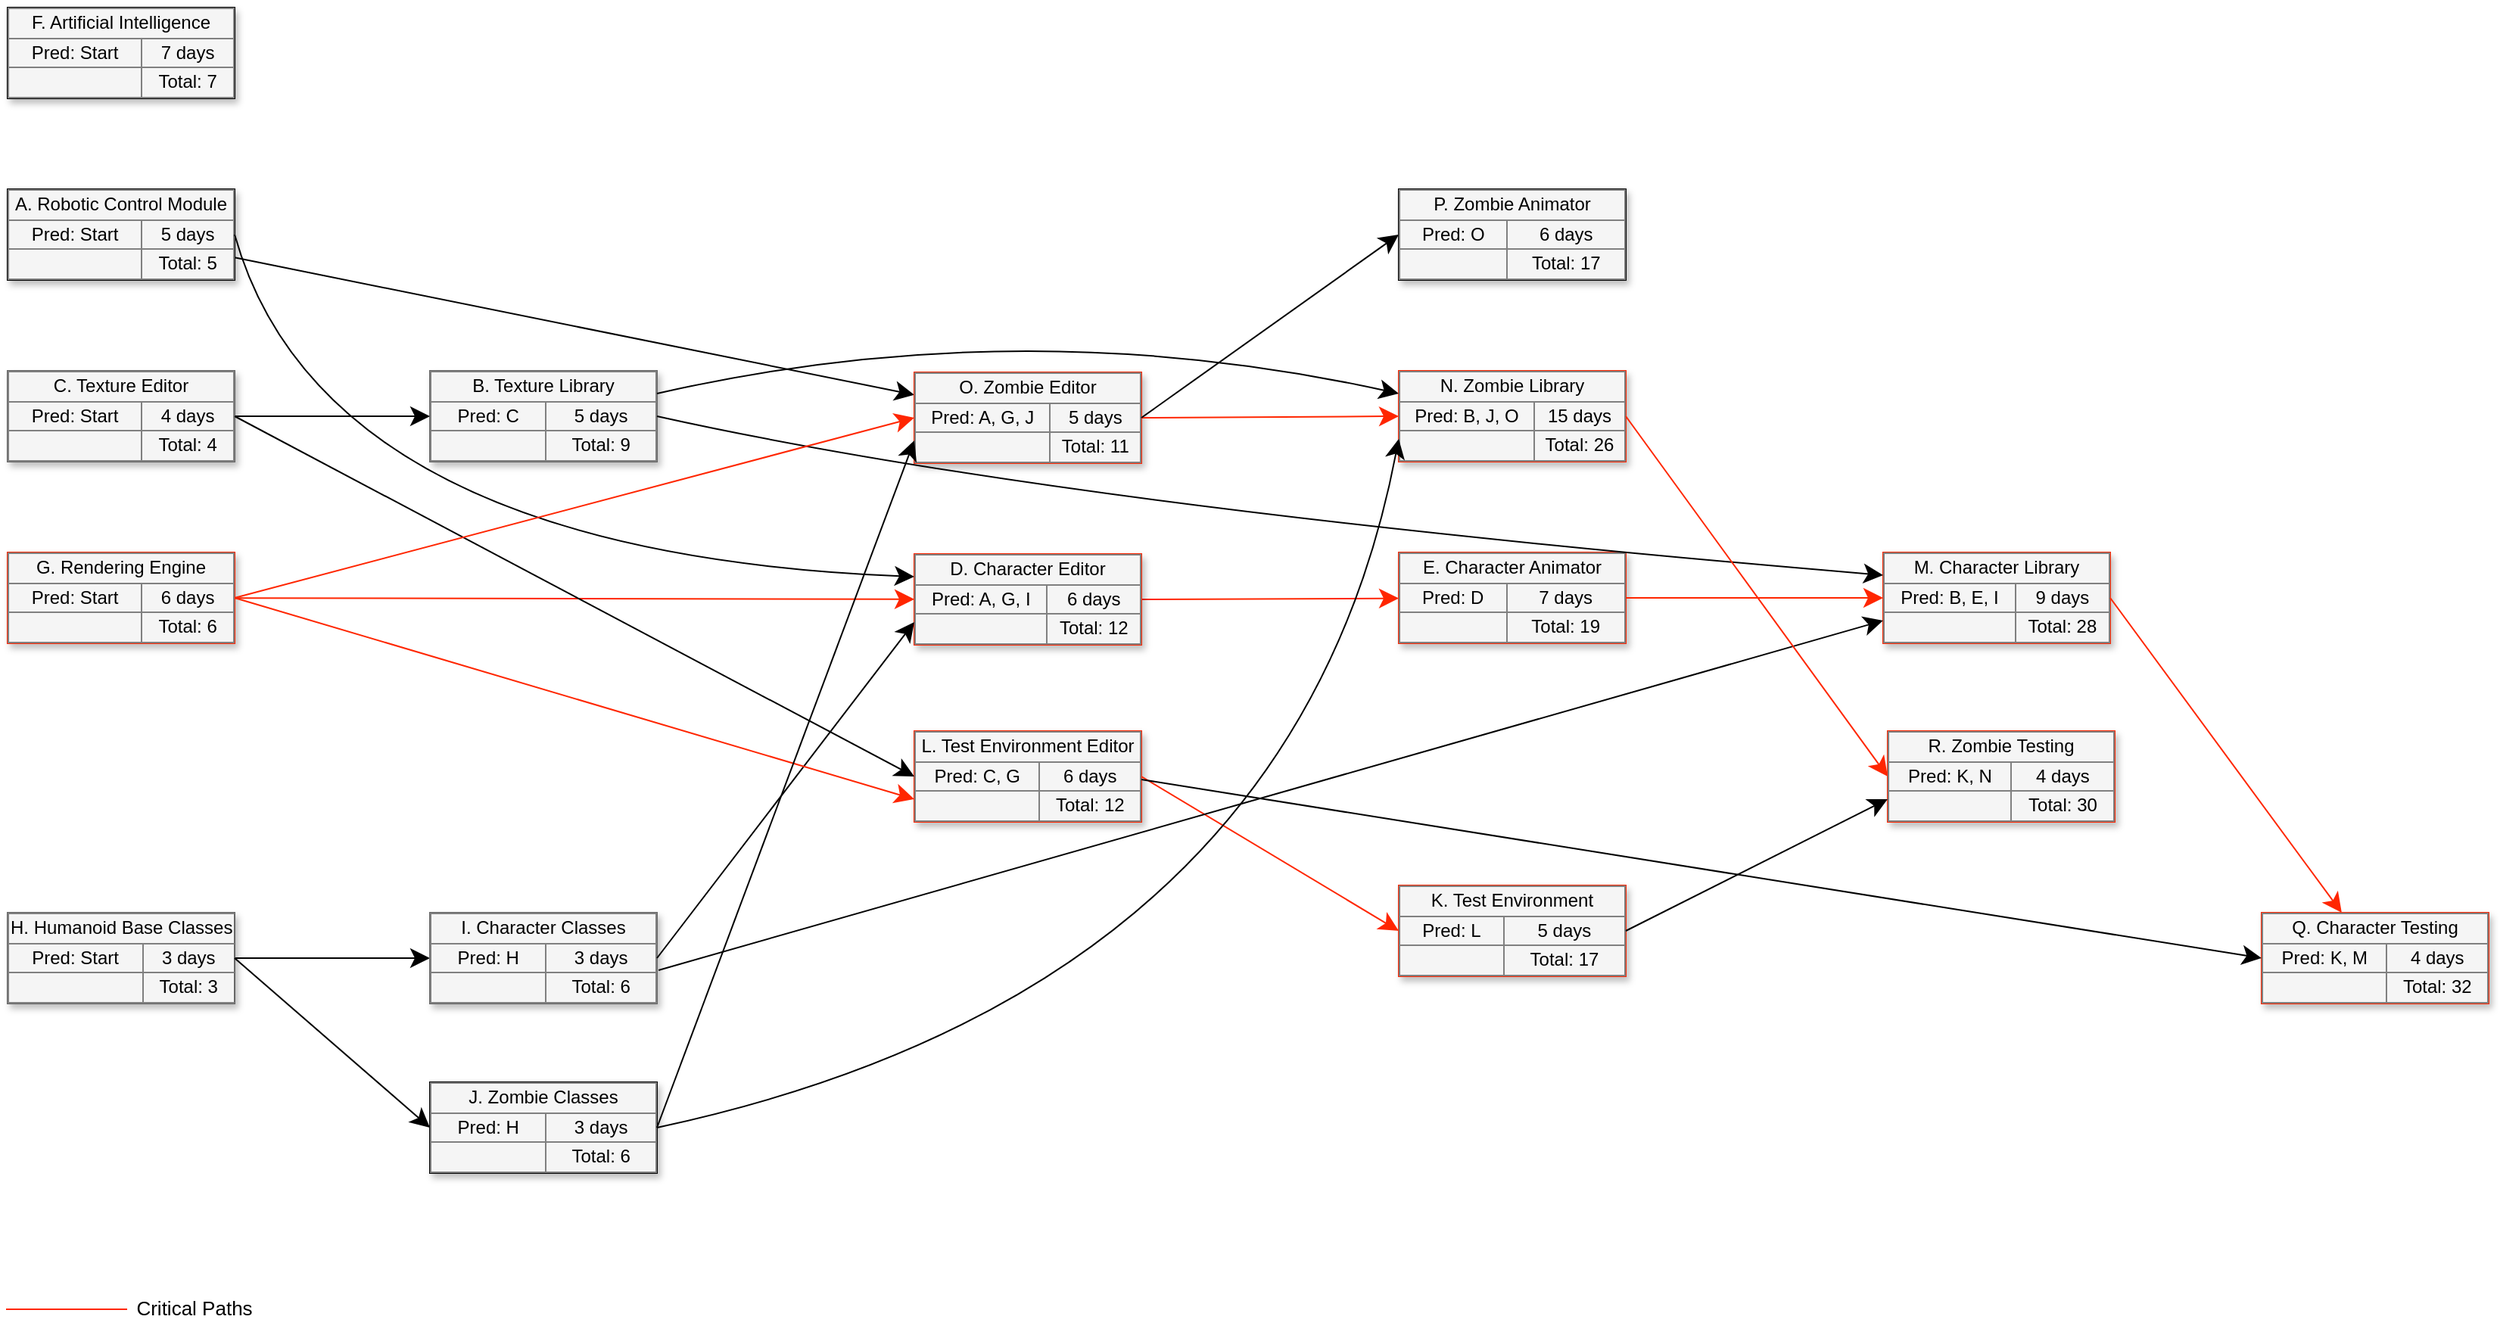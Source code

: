 <mxfile version="26.2.9">
  <diagram name="Page-1" id="9c096ad6-e400-ecc8-3e38-643d2caac077">
    <mxGraphModel dx="1468" dy="1108" grid="1" gridSize="10" guides="1" tooltips="1" connect="1" arrows="1" fold="1" page="1" pageScale="1.5" pageWidth="1169" pageHeight="826" background="none" math="0" shadow="0">
      <root>
        <mxCell id="0" style=";html=1;" />
        <mxCell id="1" style=";html=1;" parent="0" />
        <mxCell id="3cfceab9cabfe5b9-26" style="edgeStyle=none;curved=1;html=1;startSize=10;endArrow=classic;endFill=1;endSize=10;strokeColor=light-dark(#000000, #ff9090);strokeWidth=1;fontSize=12;" parent="1" source="30e23a8a0b95c500-1" target="3cfceab9cabfe5b9-10" edge="1">
          <mxGeometry relative="1" as="geometry" />
        </mxCell>
        <mxCell id="30e23a8a0b95c500-1" value="&lt;table border=&quot;1&quot; width=&quot;100%&quot; style=&quot;width: 100% ; height: 100% ; border-collapse: collapse&quot;&gt;&lt;tbody&gt;&lt;tr&gt;&lt;td colspan=&quot;2&quot; align=&quot;center&quot;&gt;A. Robotic Control Module&lt;/td&gt;&lt;/tr&gt;&lt;tr&gt;&lt;td align=&quot;center&quot;&gt;Pred: Start&lt;/td&gt;&lt;td align=&quot;center&quot;&gt;&lt;font style=&quot;font-size: 12px;&quot;&gt;5 days&lt;/font&gt;&lt;/td&gt;&lt;/tr&gt;&lt;tr&gt;&lt;td align=&quot;center&quot;&gt;&lt;/td&gt;&lt;td align=&quot;center&quot;&gt;Total: 5&lt;/td&gt;&lt;/tr&gt;&lt;/tbody&gt;&lt;/table&gt;" style="text;html=1;strokeColor=light-dark(#000000, #ff9090);fillColor=#f5f5f5;overflow=fill;rounded=0;shadow=1;fontSize=12;align=center;" parent="1" vertex="1">
          <mxGeometry x="41" y="440" width="150" height="60" as="geometry" />
        </mxCell>
        <mxCell id="3cfceab9cabfe5b9-2" value="&lt;table border=&quot;1&quot; width=&quot;100%&quot; style=&quot;width: 100% ; height: 100% ; border-collapse: collapse&quot;&gt;&lt;tbody&gt;&lt;tr&gt;&lt;td colspan=&quot;2&quot; align=&quot;center&quot;&gt;&lt;font style=&quot;font-size: 12px&quot;&gt;K. Test Environment&lt;/font&gt;&lt;/td&gt;&lt;/tr&gt;&lt;tr&gt;&lt;td align=&quot;center&quot;&gt;Pred: L&lt;/td&gt;&lt;td align=&quot;center&quot;&gt;&lt;font style=&quot;font-size: 12px&quot;&gt;5 days&lt;/font&gt;&lt;/td&gt;&lt;/tr&gt;&lt;tr&gt;&lt;td align=&quot;center&quot;&gt;&lt;/td&gt;&lt;td align=&quot;center&quot;&gt;Total: 17&lt;/td&gt;&lt;/tr&gt;&lt;/tbody&gt;&lt;/table&gt;" style="text;html=1;strokeColor=light-dark(#ff2600, #ff9090);fillColor=#f5f5f5;overflow=fill;rounded=0;shadow=1;fontSize=12;align=center;" parent="1" vertex="1">
          <mxGeometry x="960" y="900" width="150" height="60" as="geometry" />
        </mxCell>
        <mxCell id="3cfceab9cabfe5b9-3" value="&lt;table border=&quot;1&quot; width=&quot;100%&quot; style=&quot;width: 100% ; height: 100% ; border-collapse: collapse&quot;&gt;&lt;tbody&gt;&lt;tr&gt;&lt;td colspan=&quot;2&quot; align=&quot;center&quot;&gt;&lt;font style=&quot;font-size: 12px&quot;&gt;M. Character Library&lt;/font&gt;&lt;/td&gt;&lt;/tr&gt;&lt;tr&gt;&lt;td align=&quot;center&quot;&gt;Pred: B, E, I&lt;/td&gt;&lt;td align=&quot;center&quot;&gt;&lt;font style=&quot;font-size: 12px&quot;&gt;9 days&lt;/font&gt;&lt;/td&gt;&lt;/tr&gt;&lt;tr&gt;&lt;td align=&quot;center&quot;&gt;&lt;/td&gt;&lt;td align=&quot;center&quot;&gt;Total: 28&lt;/td&gt;&lt;/tr&gt;&lt;/tbody&gt;&lt;/table&gt;" style="text;html=1;strokeColor=light-dark(#ff2600, #ff9090);fillColor=#f5f5f5;overflow=fill;rounded=0;shadow=1;fontSize=12;align=center;" parent="1" vertex="1">
          <mxGeometry x="1280" y="680" width="150" height="60" as="geometry" />
        </mxCell>
        <mxCell id="3cfceab9cabfe5b9-4" value="&lt;table border=&quot;1&quot; width=&quot;100%&quot; style=&quot;width: 100% ; height: 100% ; border-collapse: collapse&quot;&gt;&lt;tbody&gt;&lt;tr&gt;&lt;td colspan=&quot;2&quot; align=&quot;center&quot;&gt;Q. Character Testing&lt;/td&gt;&lt;/tr&gt;&lt;tr&gt;&lt;td align=&quot;center&quot;&gt;Pred: K, M&lt;/td&gt;&lt;td align=&quot;center&quot;&gt;&lt;font style=&quot;font-size: 12px&quot;&gt;4 days&lt;/font&gt;&lt;/td&gt;&lt;/tr&gt;&lt;tr&gt;&lt;td align=&quot;center&quot;&gt;&lt;/td&gt;&lt;td align=&quot;center&quot;&gt;Total: 32&lt;br&gt;&lt;/td&gt;&lt;/tr&gt;&lt;/tbody&gt;&lt;/table&gt;" style="text;html=1;strokeColor=light-dark(#ff2600, #ff9090);fillColor=#f5f5f5;overflow=fill;rounded=0;shadow=1;fontSize=12;align=center;" parent="1" vertex="1">
          <mxGeometry x="1530" y="918" width="150" height="60" as="geometry" />
        </mxCell>
        <mxCell id="3cfceab9cabfe5b9-33" style="edgeStyle=none;curved=1;html=1;startSize=10;endArrow=classic;endFill=1;endSize=10;strokeColor=light-dark(#ff2600, #ff9090);strokeWidth=1;fontSize=12;exitX=1;exitY=0.5;exitDx=0;exitDy=0;" parent="1" source="3cfceab9cabfe5b9-3" target="3cfceab9cabfe5b9-4" edge="1">
          <mxGeometry relative="1" as="geometry" />
        </mxCell>
        <mxCell id="3cfceab9cabfe5b9-6" value="&lt;table border=&quot;1&quot; width=&quot;100%&quot; style=&quot;width: 100% ; height: 100% ; border-collapse: collapse&quot;&gt;&lt;tbody&gt;&lt;tr&gt;&lt;td colspan=&quot;2&quot; align=&quot;center&quot;&gt;&lt;font style=&quot;font-size: 12px&quot;&gt;N. Zombie Library&lt;/font&gt;&lt;/td&gt;&lt;/tr&gt;&lt;tr&gt;&lt;td align=&quot;center&quot;&gt;Pred: B, J, O&lt;/td&gt;&lt;td align=&quot;center&quot;&gt;&lt;font style=&quot;font-size: 12px&quot;&gt;15 days&lt;/font&gt;&lt;/td&gt;&lt;/tr&gt;&lt;tr&gt;&lt;td align=&quot;center&quot;&gt;&lt;/td&gt;&lt;td align=&quot;center&quot;&gt;Total: 26&lt;/td&gt;&lt;/tr&gt;&lt;/tbody&gt;&lt;/table&gt;" style="text;html=1;strokeColor=light-dark(#ff2600, #ff9090);fillColor=#f5f5f5;overflow=fill;rounded=0;shadow=1;fontSize=12;align=center;" parent="1" vertex="1">
          <mxGeometry x="960" y="560" width="150" height="60" as="geometry" />
        </mxCell>
        <mxCell id="3cfceab9cabfe5b9-48" style="edgeStyle=none;curved=1;html=1;startSize=10;endArrow=classic;endFill=1;endSize=10;strokeWidth=1;fontSize=12;exitX=1;exitY=0.5;exitDx=0;exitDy=0;strokeColor=light-dark(#ff2600, #ededed);" parent="1" source="3cfceab9cabfe5b9-19" target="3cfceab9cabfe5b9-46" edge="1">
          <mxGeometry relative="1" as="geometry" />
        </mxCell>
        <mxCell id="3cfceab9cabfe5b9-7" value="&lt;table border=&quot;1&quot; width=&quot;100%&quot; style=&quot;width: 100% ; height: 100% ; border-collapse: collapse&quot;&gt;&lt;tbody&gt;&lt;tr&gt;&lt;td colspan=&quot;2&quot; align=&quot;center&quot;&gt;&lt;font style=&quot;font-size: 12px&quot;&gt;B. Texture Library&lt;/font&gt;&lt;/td&gt;&lt;/tr&gt;&lt;tr&gt;&lt;td align=&quot;center&quot;&gt;Pred: C&lt;/td&gt;&lt;td align=&quot;center&quot;&gt;&lt;font style=&quot;font-size: 12px&quot;&gt;5 days&lt;/font&gt;&lt;/td&gt;&lt;/tr&gt;&lt;tr&gt;&lt;td align=&quot;center&quot;&gt;&lt;/td&gt;&lt;td align=&quot;center&quot;&gt;Total: 9&lt;/td&gt;&lt;/tr&gt;&lt;/tbody&gt;&lt;/table&gt;" style="text;html=1;strokeColor=#666666;fillColor=#f5f5f5;overflow=fill;rounded=0;shadow=1;fontSize=12;align=center;" parent="1" vertex="1">
          <mxGeometry x="320" y="560" width="150" height="60" as="geometry" />
        </mxCell>
        <mxCell id="3cfceab9cabfe5b9-9" value="&lt;table border=&quot;1&quot; width=&quot;100%&quot; style=&quot;width: 100% ; height: 100% ; border-collapse: collapse&quot;&gt;&lt;tbody&gt;&lt;tr&gt;&lt;td colspan=&quot;2&quot; align=&quot;center&quot;&gt;F. Artificial Intelligence&lt;/td&gt;&lt;/tr&gt;&lt;tr&gt;&lt;td align=&quot;center&quot;&gt;Pred: Start&lt;/td&gt;&lt;td align=&quot;center&quot;&gt;&lt;font style=&quot;font-size: 12px&quot;&gt;7 days&lt;/font&gt;&lt;/td&gt;&lt;/tr&gt;&lt;tr&gt;&lt;td align=&quot;center&quot;&gt;&lt;/td&gt;&lt;td align=&quot;center&quot;&gt;Total: 7&lt;/td&gt;&lt;/tr&gt;&lt;/tbody&gt;&lt;/table&gt;" style="text;html=1;strokeColor=light-dark(#000000,#FF9090);fillColor=#f5f5f5;overflow=fill;rounded=0;shadow=1;fontSize=12;align=center;" parent="1" vertex="1">
          <mxGeometry x="41" y="320" width="150" height="60" as="geometry" />
        </mxCell>
        <mxCell id="3cfceab9cabfe5b9-10" value="&lt;table border=&quot;1&quot; width=&quot;100%&quot; style=&quot;width: 100% ; height: 100% ; border-collapse: collapse&quot;&gt;&lt;tbody&gt;&lt;tr&gt;&lt;td colspan=&quot;2&quot; align=&quot;center&quot;&gt;&lt;font style=&quot;font-size: 12px&quot;&gt;O. Zombie Editor&lt;/font&gt;&lt;/td&gt;&lt;/tr&gt;&lt;tr&gt;&lt;td align=&quot;center&quot;&gt;Pred: A, G, J&lt;/td&gt;&lt;td align=&quot;center&quot;&gt;&lt;font style=&quot;font-size: 12px&quot;&gt;5 days&lt;/font&gt;&lt;/td&gt;&lt;/tr&gt;&lt;tr&gt;&lt;td align=&quot;center&quot;&gt;&lt;/td&gt;&lt;td align=&quot;center&quot;&gt;Total: 11&lt;/td&gt;&lt;/tr&gt;&lt;/tbody&gt;&lt;/table&gt;" style="text;html=1;strokeColor=light-dark(#ff2600, #ff9090);fillColor=#f5f5f5;overflow=fill;rounded=0;shadow=1;fontSize=12;align=center;" parent="1" vertex="1">
          <mxGeometry x="640" y="561.0" width="150" height="60" as="geometry" />
        </mxCell>
        <mxCell id="3cfceab9cabfe5b9-58" style="edgeStyle=none;curved=1;html=1;startSize=10;endArrow=classic;endFill=1;endSize=10;strokeWidth=1;fontSize=12;" parent="1" source="3cfceab9cabfe5b9-11" target="3cfceab9cabfe5b9-7" edge="1">
          <mxGeometry relative="1" as="geometry" />
        </mxCell>
        <mxCell id="3cfceab9cabfe5b9-11" value="&lt;table border=&quot;1&quot; width=&quot;100%&quot; style=&quot;width: 100% ; height: 100% ; border-collapse: collapse&quot;&gt;&lt;tbody&gt;&lt;tr&gt;&lt;td colspan=&quot;2&quot; align=&quot;center&quot;&gt;C. Texture Editor&lt;/td&gt;&lt;/tr&gt;&lt;tr&gt;&lt;td align=&quot;center&quot;&gt;Pred: Start&lt;/td&gt;&lt;td align=&quot;center&quot;&gt;&lt;font style=&quot;font-size: 12px&quot;&gt;4 days&lt;/font&gt;&lt;/td&gt;&lt;/tr&gt;&lt;tr&gt;&lt;td align=&quot;center&quot;&gt;&lt;/td&gt;&lt;td align=&quot;center&quot;&gt;Total: 4&lt;/td&gt;&lt;/tr&gt;&lt;/tbody&gt;&lt;/table&gt;" style="text;html=1;strokeColor=#666666;fillColor=#f5f5f5;overflow=fill;rounded=0;shadow=1;fontSize=12;align=center;" parent="1" vertex="1">
          <mxGeometry x="41" y="560" width="150" height="60" as="geometry" />
        </mxCell>
        <mxCell id="3cfceab9cabfe5b9-56" style="edgeStyle=none;curved=1;html=1;startSize=10;endArrow=classic;endFill=1;endSize=10;strokeWidth=1;fontSize=12;strokeColor=light-dark(#ff2600, #ededed);" parent="1" source="3cfceab9cabfe5b9-15" target="3cfceab9cabfe5b9-19" edge="1">
          <mxGeometry relative="1" as="geometry" />
        </mxCell>
        <mxCell id="3cfceab9cabfe5b9-15" value="&lt;table border=&quot;1&quot; width=&quot;100%&quot; style=&quot;width: 100% ; height: 100% ; border-collapse: collapse&quot;&gt;&lt;tbody&gt;&lt;tr&gt;&lt;td colspan=&quot;2&quot; align=&quot;center&quot;&gt;G. Rendering Engine&lt;/td&gt;&lt;/tr&gt;&lt;tr&gt;&lt;td align=&quot;center&quot;&gt;Pred: Start&lt;/td&gt;&lt;td align=&quot;center&quot;&gt;&lt;font style=&quot;font-size: 12px&quot;&gt;6 days&lt;/font&gt;&lt;/td&gt;&lt;/tr&gt;&lt;tr&gt;&lt;td align=&quot;center&quot;&gt;&lt;/td&gt;&lt;td align=&quot;center&quot;&gt;Total: 6&lt;/td&gt;&lt;/tr&gt;&lt;/tbody&gt;&lt;/table&gt;" style="text;html=1;strokeColor=light-dark(#ff2600, #959595);fillColor=#f5f5f5;overflow=fill;rounded=0;shadow=1;fontSize=12;align=center;" parent="1" vertex="1">
          <mxGeometry x="41" y="680" width="150" height="60" as="geometry" />
        </mxCell>
        <mxCell id="3cfceab9cabfe5b9-16" value="&lt;table border=&quot;1&quot; width=&quot;100%&quot; style=&quot;width: 100% ; height: 100% ; border-collapse: collapse&quot;&gt;&lt;tbody&gt;&lt;tr&gt;&lt;td colspan=&quot;2&quot; align=&quot;center&quot;&gt;J. Zombie Classes&lt;/td&gt;&lt;/tr&gt;&lt;tr&gt;&lt;td align=&quot;center&quot;&gt;Pred: H&lt;/td&gt;&lt;td align=&quot;center&quot;&gt;&lt;font style=&quot;font-size: 12px&quot;&gt;3 days&lt;/font&gt;&lt;/td&gt;&lt;/tr&gt;&lt;tr&gt;&lt;td align=&quot;center&quot;&gt;&lt;/td&gt;&lt;td align=&quot;center&quot;&gt;Total: 6&lt;/td&gt;&lt;/tr&gt;&lt;/tbody&gt;&lt;/table&gt;" style="text;html=1;strokeColor=light-dark(#000000, #ff9090);fillColor=#f5f5f5;overflow=fill;rounded=0;shadow=1;fontSize=12;align=center;" parent="1" vertex="1">
          <mxGeometry x="320" y="1030" width="150" height="60" as="geometry" />
        </mxCell>
        <mxCell id="3cfceab9cabfe5b9-17" value="&lt;table border=&quot;1&quot; width=&quot;100%&quot; style=&quot;width: 100% ; height: 100% ; border-collapse: collapse&quot;&gt;&lt;tbody&gt;&lt;tr&gt;&lt;td colspan=&quot;2&quot; align=&quot;center&quot;&gt;P. Zombie Animator&lt;/td&gt;&lt;/tr&gt;&lt;tr&gt;&lt;td align=&quot;center&quot;&gt;Pred: O&lt;/td&gt;&lt;td align=&quot;center&quot;&gt;&lt;font style=&quot;font-size: 12px&quot;&gt;6 days&lt;/font&gt;&lt;/td&gt;&lt;/tr&gt;&lt;tr&gt;&lt;td align=&quot;center&quot;&gt;&lt;/td&gt;&lt;td align=&quot;center&quot;&gt;Total: 17&lt;/td&gt;&lt;/tr&gt;&lt;/tbody&gt;&lt;/table&gt;" style="text;html=1;strokeColor=#000000;fillColor=#f5f5f5;overflow=fill;rounded=0;shadow=1;fontSize=12;align=center;" parent="1" vertex="1">
          <mxGeometry x="960" y="440" width="150" height="60" as="geometry" />
        </mxCell>
        <mxCell id="3cfceab9cabfe5b9-19" value="&lt;table border=&quot;1&quot; width=&quot;100%&quot; style=&quot;width: 100% ; height: 100% ; border-collapse: collapse&quot;&gt;&lt;tbody&gt;&lt;tr&gt;&lt;td colspan=&quot;2&quot; align=&quot;center&quot;&gt;D. Character Editor&lt;/td&gt;&lt;/tr&gt;&lt;tr&gt;&lt;td align=&quot;center&quot;&gt;Pred: A, G, I&lt;/td&gt;&lt;td align=&quot;center&quot;&gt;&lt;font style=&quot;font-size: 12px&quot;&gt;6 days&lt;/font&gt;&lt;/td&gt;&lt;/tr&gt;&lt;tr&gt;&lt;td align=&quot;center&quot;&gt;&lt;/td&gt;&lt;td align=&quot;center&quot;&gt;Total: 12&lt;/td&gt;&lt;/tr&gt;&lt;/tbody&gt;&lt;/table&gt;" style="text;html=1;strokeColor=light-dark(#ff2600, #959595);fillColor=#f5f5f5;overflow=fill;rounded=0;shadow=1;fontSize=12;align=center;" parent="1" vertex="1">
          <mxGeometry x="640" y="681" width="150" height="60" as="geometry" />
        </mxCell>
        <mxCell id="3cfceab9cabfe5b9-40" style="edgeStyle=none;curved=1;html=1;startSize=10;endArrow=classic;endFill=1;endSize=10;strokeWidth=1;fontSize=12;" parent="1" source="3cfceab9cabfe5b9-20" target="3cfceab9cabfe5b9-21" edge="1">
          <mxGeometry relative="1" as="geometry" />
        </mxCell>
        <mxCell id="3cfceab9cabfe5b9-20" value="&lt;table border=&quot;1&quot; width=&quot;100%&quot; style=&quot;width: 100% ; height: 100% ; border-collapse: collapse&quot;&gt;&lt;tbody&gt;&lt;tr&gt;&lt;td colspan=&quot;2&quot; align=&quot;center&quot;&gt;&lt;font style=&quot;font-size: 12px&quot;&gt;H. Humanoid Base Classes&lt;/font&gt;&lt;/td&gt;&lt;/tr&gt;&lt;tr&gt;&lt;td align=&quot;center&quot;&gt;Pred: Start&lt;/td&gt;&lt;td align=&quot;center&quot;&gt;&lt;font style=&quot;font-size: 12px&quot;&gt;3 days&lt;/font&gt;&lt;/td&gt;&lt;/tr&gt;&lt;tr&gt;&lt;td align=&quot;center&quot;&gt;&lt;br&gt;&lt;/td&gt;&lt;td align=&quot;center&quot;&gt;Total: 3&lt;/td&gt;&lt;/tr&gt;&lt;/tbody&gt;&lt;/table&gt;" style="text;html=1;strokeColor=#666666;fillColor=#f5f5f5;overflow=fill;rounded=0;shadow=1;fontSize=12;align=center;" parent="1" vertex="1">
          <mxGeometry x="41" y="918" width="150" height="60" as="geometry" />
        </mxCell>
        <mxCell id="3cfceab9cabfe5b9-21" value="&lt;table border=&quot;1&quot; width=&quot;100%&quot; style=&quot;width: 100% ; height: 100% ; border-collapse: collapse&quot;&gt;&lt;tbody&gt;&lt;tr&gt;&lt;td colspan=&quot;2&quot; align=&quot;center&quot;&gt;I. Character Classes&lt;/td&gt;&lt;/tr&gt;&lt;tr&gt;&lt;td align=&quot;center&quot;&gt;Pred: H&lt;/td&gt;&lt;td align=&quot;center&quot;&gt;&lt;font style=&quot;font-size: 12px&quot;&gt;3 days&lt;/font&gt;&lt;/td&gt;&lt;/tr&gt;&lt;tr&gt;&lt;td align=&quot;center&quot;&gt;&lt;/td&gt;&lt;td align=&quot;center&quot;&gt;Total: 6&lt;/td&gt;&lt;/tr&gt;&lt;/tbody&gt;&lt;/table&gt;" style="text;html=1;strokeColor=#666666;fillColor=#f5f5f5;overflow=fill;rounded=0;shadow=1;fontSize=12;align=center;" parent="1" vertex="1">
          <mxGeometry x="320" y="918" width="150" height="60" as="geometry" />
        </mxCell>
        <mxCell id="3cfceab9cabfe5b9-46" value="&lt;table border=&quot;1&quot; width=&quot;100%&quot; style=&quot;width: 100% ; height: 100% ; border-collapse: collapse&quot;&gt;&lt;tbody&gt;&lt;tr&gt;&lt;td colspan=&quot;2&quot; align=&quot;center&quot;&gt;E. Character Animator&lt;/td&gt;&lt;/tr&gt;&lt;tr&gt;&lt;td align=&quot;center&quot;&gt;Pred: D&lt;/td&gt;&lt;td align=&quot;center&quot;&gt;&lt;font style=&quot;font-size: 12px&quot;&gt;7 days&lt;/font&gt;&lt;/td&gt;&lt;/tr&gt;&lt;tr&gt;&lt;td align=&quot;center&quot;&gt;&lt;/td&gt;&lt;td align=&quot;center&quot;&gt;Total: 19&lt;/td&gt;&lt;/tr&gt;&lt;/tbody&gt;&lt;/table&gt;" style="text;html=1;strokeColor=light-dark(#ff2600, #959595);fillColor=#f5f5f5;overflow=fill;rounded=0;shadow=1;fontSize=12;align=center;" parent="1" vertex="1">
          <mxGeometry x="960" y="680" width="150" height="60" as="geometry" />
        </mxCell>
        <mxCell id="3cfceab9cabfe5b9-47" value="&lt;table border=&quot;1&quot; width=&quot;100%&quot; style=&quot;width: 100% ; height: 100% ; border-collapse: collapse&quot;&gt;&lt;tbody&gt;&lt;tr&gt;&lt;td colspan=&quot;2&quot; align=&quot;center&quot;&gt;&lt;font style=&quot;font-size: 12px&quot;&gt;R. Zombie Testing&lt;/font&gt;&lt;/td&gt;&lt;/tr&gt;&lt;tr&gt;&lt;td align=&quot;center&quot;&gt;Pred: K, N&lt;/td&gt;&lt;td align=&quot;center&quot;&gt;&lt;font style=&quot;font-size: 12px&quot;&gt;4 days&lt;/font&gt;&lt;/td&gt;&lt;/tr&gt;&lt;tr&gt;&lt;td align=&quot;center&quot;&gt;&lt;/td&gt;&lt;td align=&quot;center&quot;&gt;Total: 30&lt;/td&gt;&lt;/tr&gt;&lt;/tbody&gt;&lt;/table&gt;" style="text;html=1;strokeColor=light-dark(#ff2600, #959595);fillColor=#f5f5f5;overflow=fill;rounded=0;shadow=1;fontSize=12;align=center;" parent="1" vertex="1">
          <mxGeometry x="1283" y="798" width="150" height="60" as="geometry" />
        </mxCell>
        <mxCell id="3cfceab9cabfe5b9-52" value="&lt;table border=&quot;1&quot; width=&quot;100%&quot; style=&quot;width: 100% ; height: 100% ; border-collapse: collapse&quot;&gt;&lt;tbody&gt;&lt;tr&gt;&lt;td colspan=&quot;2&quot; align=&quot;center&quot;&gt;&lt;font style=&quot;font-size: 12px&quot;&gt;L. Test Environment Editor&lt;/font&gt;&lt;/td&gt;&lt;/tr&gt;&lt;tr&gt;&lt;td align=&quot;center&quot;&gt;Pred: C, G&lt;/td&gt;&lt;td align=&quot;center&quot;&gt;&lt;font style=&quot;font-size: 12px&quot;&gt;6 days&lt;/font&gt;&lt;/td&gt;&lt;/tr&gt;&lt;tr&gt;&lt;td align=&quot;center&quot;&gt;&lt;/td&gt;&lt;td align=&quot;center&quot;&gt;Total: 12&lt;/td&gt;&lt;/tr&gt;&lt;/tbody&gt;&lt;/table&gt;" style="text;html=1;strokeColor=light-dark(#ff2600, #959595);fillColor=#f5f5f5;overflow=fill;rounded=0;shadow=1;fontSize=12;align=center;" parent="1" vertex="1">
          <mxGeometry x="640" y="798" width="150" height="60" as="geometry" />
        </mxCell>
        <mxCell id="bID88qJhstzyGhp6Zmgm-5" style="edgeStyle=none;curved=1;html=1;startSize=10;endArrow=classic;endFill=1;endSize=10;strokeWidth=1;fontSize=12;entryX=0;entryY=0.5;entryDx=0;entryDy=0;exitX=1;exitY=0.5;exitDx=0;exitDy=0;" edge="1" parent="1" source="3cfceab9cabfe5b9-20" target="3cfceab9cabfe5b9-16">
          <mxGeometry relative="1" as="geometry">
            <mxPoint x="325" y="838" as="sourcePoint" />
            <mxPoint x="490" y="838" as="targetPoint" />
          </mxGeometry>
        </mxCell>
        <mxCell id="bID88qJhstzyGhp6Zmgm-8" style="edgeStyle=none;curved=1;html=1;startSize=10;endArrow=classic;endFill=1;endSize=10;strokeWidth=1;fontSize=12;exitX=1;exitY=0.5;exitDx=0;exitDy=0;entryX=0;entryY=0.25;entryDx=0;entryDy=0;" edge="1" parent="1" source="30e23a8a0b95c500-1" target="3cfceab9cabfe5b9-19">
          <mxGeometry relative="1" as="geometry">
            <mxPoint x="325" y="720" as="sourcePoint" />
            <mxPoint x="800" y="700" as="targetPoint" />
            <Array as="points">
              <mxPoint x="250" y="680" />
            </Array>
          </mxGeometry>
        </mxCell>
        <mxCell id="bID88qJhstzyGhp6Zmgm-9" style="edgeStyle=none;curved=1;html=1;startSize=10;endArrow=classic;endFill=1;endSize=10;strokeWidth=1;fontSize=12;exitX=1;exitY=0.5;exitDx=0;exitDy=0;entryX=0;entryY=0.75;entryDx=0;entryDy=0;" edge="1" parent="1" source="3cfceab9cabfe5b9-21" target="3cfceab9cabfe5b9-19">
          <mxGeometry relative="1" as="geometry">
            <mxPoint x="335" y="730" as="sourcePoint" />
            <mxPoint x="800" y="720" as="targetPoint" />
          </mxGeometry>
        </mxCell>
        <mxCell id="bID88qJhstzyGhp6Zmgm-10" style="edgeStyle=none;curved=1;html=1;startSize=10;endArrow=classic;endFill=1;endSize=10;strokeWidth=1;fontSize=12;exitX=1;exitY=0.5;exitDx=0;exitDy=0;entryX=0;entryY=0.75;entryDx=0;entryDy=0;strokeColor=light-dark(#ff2600, #ededed);" edge="1" parent="1" source="3cfceab9cabfe5b9-15" target="3cfceab9cabfe5b9-52">
          <mxGeometry relative="1" as="geometry">
            <mxPoint x="345" y="740" as="sourcePoint" />
            <mxPoint x="510" y="740" as="targetPoint" />
          </mxGeometry>
        </mxCell>
        <mxCell id="bID88qJhstzyGhp6Zmgm-11" style="edgeStyle=none;curved=1;html=1;startSize=10;endArrow=classic;endFill=1;endSize=10;strokeWidth=1;fontSize=12;exitX=1;exitY=0.5;exitDx=0;exitDy=0;entryX=0;entryY=0.5;entryDx=0;entryDy=0;" edge="1" parent="1" source="3cfceab9cabfe5b9-11" target="3cfceab9cabfe5b9-52">
          <mxGeometry relative="1" as="geometry">
            <mxPoint x="355" y="750" as="sourcePoint" />
            <mxPoint x="520" y="750" as="targetPoint" />
          </mxGeometry>
        </mxCell>
        <mxCell id="bID88qJhstzyGhp6Zmgm-12" style="edgeStyle=none;curved=1;html=1;startSize=10;endArrow=classic;endFill=1;endSize=10;strokeWidth=1;fontSize=12;entryX=0;entryY=0.5;entryDx=0;entryDy=0;exitX=1;exitY=0.5;exitDx=0;exitDy=0;strokeColor=light-dark(#ff2600, #ededed);" edge="1" parent="1" source="3cfceab9cabfe5b9-52" target="3cfceab9cabfe5b9-2">
          <mxGeometry relative="1" as="geometry">
            <mxPoint x="365" y="760" as="sourcePoint" />
            <mxPoint x="530" y="760" as="targetPoint" />
          </mxGeometry>
        </mxCell>
        <mxCell id="bID88qJhstzyGhp6Zmgm-14" style="edgeStyle=none;curved=1;html=1;startSize=10;endArrow=classic;endFill=1;endSize=10;strokeWidth=1;fontSize=12;entryX=0;entryY=0.5;entryDx=0;entryDy=0;exitX=1;exitY=0.5;exitDx=0;exitDy=0;strokeColor=light-dark(#ff2600, #ededed);" edge="1" parent="1" source="3cfceab9cabfe5b9-46" target="3cfceab9cabfe5b9-3">
          <mxGeometry relative="1" as="geometry">
            <mxPoint x="1290" y="710" as="sourcePoint" />
            <mxPoint x="1132" y="720" as="targetPoint" />
          </mxGeometry>
        </mxCell>
        <mxCell id="bID88qJhstzyGhp6Zmgm-15" style="edgeStyle=none;curved=1;html=1;startSize=10;endArrow=classic;endFill=1;endSize=10;strokeWidth=1;fontSize=12;exitX=1;exitY=0.5;exitDx=0;exitDy=0;entryX=0;entryY=0.25;entryDx=0;entryDy=0;" edge="1" parent="1" source="3cfceab9cabfe5b9-7" target="3cfceab9cabfe5b9-3">
          <mxGeometry relative="1" as="geometry">
            <mxPoint x="972" y="730" as="sourcePoint" />
            <mxPoint x="1142" y="730" as="targetPoint" />
            <Array as="points">
              <mxPoint x="740" y="650" />
            </Array>
          </mxGeometry>
        </mxCell>
        <mxCell id="bID88qJhstzyGhp6Zmgm-16" style="edgeStyle=none;curved=1;html=1;startSize=10;endArrow=classic;endFill=1;endSize=10;strokeWidth=1;fontSize=12;exitX=1.007;exitY=0.633;exitDx=0;exitDy=0;exitPerimeter=0;entryX=0;entryY=0.75;entryDx=0;entryDy=0;" edge="1" parent="1" source="3cfceab9cabfe5b9-21" target="3cfceab9cabfe5b9-3">
          <mxGeometry relative="1" as="geometry">
            <mxPoint x="982" y="740" as="sourcePoint" />
            <mxPoint x="1152" y="740" as="targetPoint" />
          </mxGeometry>
        </mxCell>
        <mxCell id="bID88qJhstzyGhp6Zmgm-17" style="edgeStyle=none;curved=1;html=1;startSize=10;endArrow=classic;endFill=1;endSize=10;strokeColor=light-dark(#ff2600, #ff9090);strokeWidth=1;fontSize=12;entryX=0;entryY=0.5;entryDx=0;entryDy=0;exitX=1;exitY=0.5;exitDx=0;exitDy=0;" edge="1" parent="1" source="3cfceab9cabfe5b9-15" target="3cfceab9cabfe5b9-10">
          <mxGeometry relative="1" as="geometry">
            <mxPoint x="320" y="710" as="sourcePoint" />
            <mxPoint x="800" y="590" as="targetPoint" />
          </mxGeometry>
        </mxCell>
        <mxCell id="bID88qJhstzyGhp6Zmgm-18" style="edgeStyle=none;curved=1;html=1;startSize=10;endArrow=classic;endFill=1;endSize=10;strokeColor=light-dark(#000000, #ff9090);strokeWidth=1;fontSize=12;exitX=1;exitY=0.5;exitDx=0;exitDy=0;entryX=0;entryY=0.75;entryDx=0;entryDy=0;" edge="1" parent="1" source="3cfceab9cabfe5b9-16" target="3cfceab9cabfe5b9-10">
          <mxGeometry relative="1" as="geometry">
            <mxPoint x="335" y="504" as="sourcePoint" />
            <mxPoint x="822" y="596" as="targetPoint" />
          </mxGeometry>
        </mxCell>
        <mxCell id="bID88qJhstzyGhp6Zmgm-19" style="edgeStyle=none;curved=1;html=1;startSize=10;endArrow=classic;endFill=1;endSize=10;strokeColor=light-dark(#ff2600, #ff9090);strokeWidth=1;fontSize=12;entryX=0;entryY=0.5;entryDx=0;entryDy=0;exitX=1;exitY=0.5;exitDx=0;exitDy=0;" edge="1" parent="1" source="3cfceab9cabfe5b9-10" target="3cfceab9cabfe5b9-6">
          <mxGeometry relative="1" as="geometry">
            <mxPoint x="345" y="514" as="sourcePoint" />
            <mxPoint x="832" y="606" as="targetPoint" />
          </mxGeometry>
        </mxCell>
        <mxCell id="bID88qJhstzyGhp6Zmgm-20" style="edgeStyle=none;curved=1;html=1;startSize=10;endArrow=classic;endFill=1;endSize=10;strokeColor=light-dark(#000000, #ff9090);strokeWidth=1;fontSize=12;entryX=0;entryY=0.75;entryDx=0;entryDy=0;exitX=1;exitY=0.5;exitDx=0;exitDy=0;" edge="1" parent="1" source="3cfceab9cabfe5b9-16" target="3cfceab9cabfe5b9-6">
          <mxGeometry relative="1" as="geometry">
            <mxPoint x="630" y="1060" as="sourcePoint" />
            <mxPoint x="842" y="616" as="targetPoint" />
            <Array as="points">
              <mxPoint x="890" y="970" />
            </Array>
          </mxGeometry>
        </mxCell>
        <mxCell id="bID88qJhstzyGhp6Zmgm-21" style="edgeStyle=none;curved=1;html=1;startSize=10;endArrow=classic;endFill=1;endSize=10;strokeColor=light-dark(#000000, #ff9090);strokeWidth=1;fontSize=12;exitX=1;exitY=0.25;exitDx=0;exitDy=0;entryX=0;entryY=0.25;entryDx=0;entryDy=0;" edge="1" parent="1" source="3cfceab9cabfe5b9-7" target="3cfceab9cabfe5b9-6">
          <mxGeometry relative="1" as="geometry">
            <mxPoint x="365" y="534" as="sourcePoint" />
            <mxPoint x="1120" y="570" as="targetPoint" />
            <Array as="points">
              <mxPoint x="710" y="520" />
            </Array>
          </mxGeometry>
        </mxCell>
        <mxCell id="bID88qJhstzyGhp6Zmgm-22" style="edgeStyle=none;curved=1;html=1;startSize=10;endArrow=classic;endFill=1;endSize=10;strokeColor=light-dark(#000000, #ff9090);strokeWidth=1;fontSize=12;entryX=0;entryY=0.5;entryDx=0;entryDy=0;exitX=1;exitY=0.5;exitDx=0;exitDy=0;" edge="1" parent="1" source="3cfceab9cabfe5b9-10" target="3cfceab9cabfe5b9-17">
          <mxGeometry relative="1" as="geometry">
            <mxPoint x="375" y="544" as="sourcePoint" />
            <mxPoint x="862" y="636" as="targetPoint" />
          </mxGeometry>
        </mxCell>
        <mxCell id="bID88qJhstzyGhp6Zmgm-23" style="edgeStyle=none;curved=1;html=1;startSize=10;endArrow=classic;endFill=1;endSize=10;strokeWidth=1;fontSize=12;entryX=0;entryY=0.5;entryDx=0;entryDy=0;exitX=1;exitY=0.5;exitDx=0;exitDy=0;strokeColor=light-dark(#ff2600, #ededed);" edge="1" parent="1" source="3cfceab9cabfe5b9-6" target="3cfceab9cabfe5b9-47">
          <mxGeometry relative="1" as="geometry">
            <mxPoint x="1282" y="720" as="sourcePoint" />
            <mxPoint x="1447" y="720" as="targetPoint" />
          </mxGeometry>
        </mxCell>
        <mxCell id="bID88qJhstzyGhp6Zmgm-24" style="edgeStyle=none;curved=1;html=1;startSize=10;endArrow=classic;endFill=1;endSize=10;strokeWidth=1;fontSize=12;exitX=1;exitY=0.5;exitDx=0;exitDy=0;entryX=0;entryY=0.75;entryDx=0;entryDy=0;" edge="1" parent="1" source="3cfceab9cabfe5b9-2" target="3cfceab9cabfe5b9-47">
          <mxGeometry relative="1" as="geometry">
            <mxPoint x="1292" y="730" as="sourcePoint" />
            <mxPoint x="1280" y="830" as="targetPoint" />
          </mxGeometry>
        </mxCell>
        <mxCell id="bID88qJhstzyGhp6Zmgm-25" style="edgeStyle=none;curved=1;html=1;startSize=10;endArrow=classic;endFill=1;endSize=10;strokeWidth=1;fontSize=12;entryX=0;entryY=0.5;entryDx=0;entryDy=0;" edge="1" parent="1" target="3cfceab9cabfe5b9-4">
          <mxGeometry relative="1" as="geometry">
            <mxPoint x="790" y="830" as="sourcePoint" />
            <mxPoint x="1467" y="740" as="targetPoint" />
          </mxGeometry>
        </mxCell>
        <mxCell id="bID88qJhstzyGhp6Zmgm-26" value="" style="endArrow=none;html=1;rounded=0;strokeColor=light-dark(#ff2600, #ededed);" edge="1" parent="1">
          <mxGeometry width="50" height="50" relative="1" as="geometry">
            <mxPoint x="40" y="1180" as="sourcePoint" />
            <mxPoint x="120" y="1180" as="targetPoint" />
          </mxGeometry>
        </mxCell>
        <mxCell id="bID88qJhstzyGhp6Zmgm-27" value="&lt;font style=&quot;font-weight: normal; font-size: 13px;&quot;&gt;Critical Paths&lt;/font&gt;" style="text;strokeColor=none;fillColor=none;html=1;fontSize=24;fontStyle=1;verticalAlign=middle;align=center;" vertex="1" parent="1">
          <mxGeometry x="114" y="1156" width="100" height="40" as="geometry" />
        </mxCell>
      </root>
    </mxGraphModel>
  </diagram>
</mxfile>
